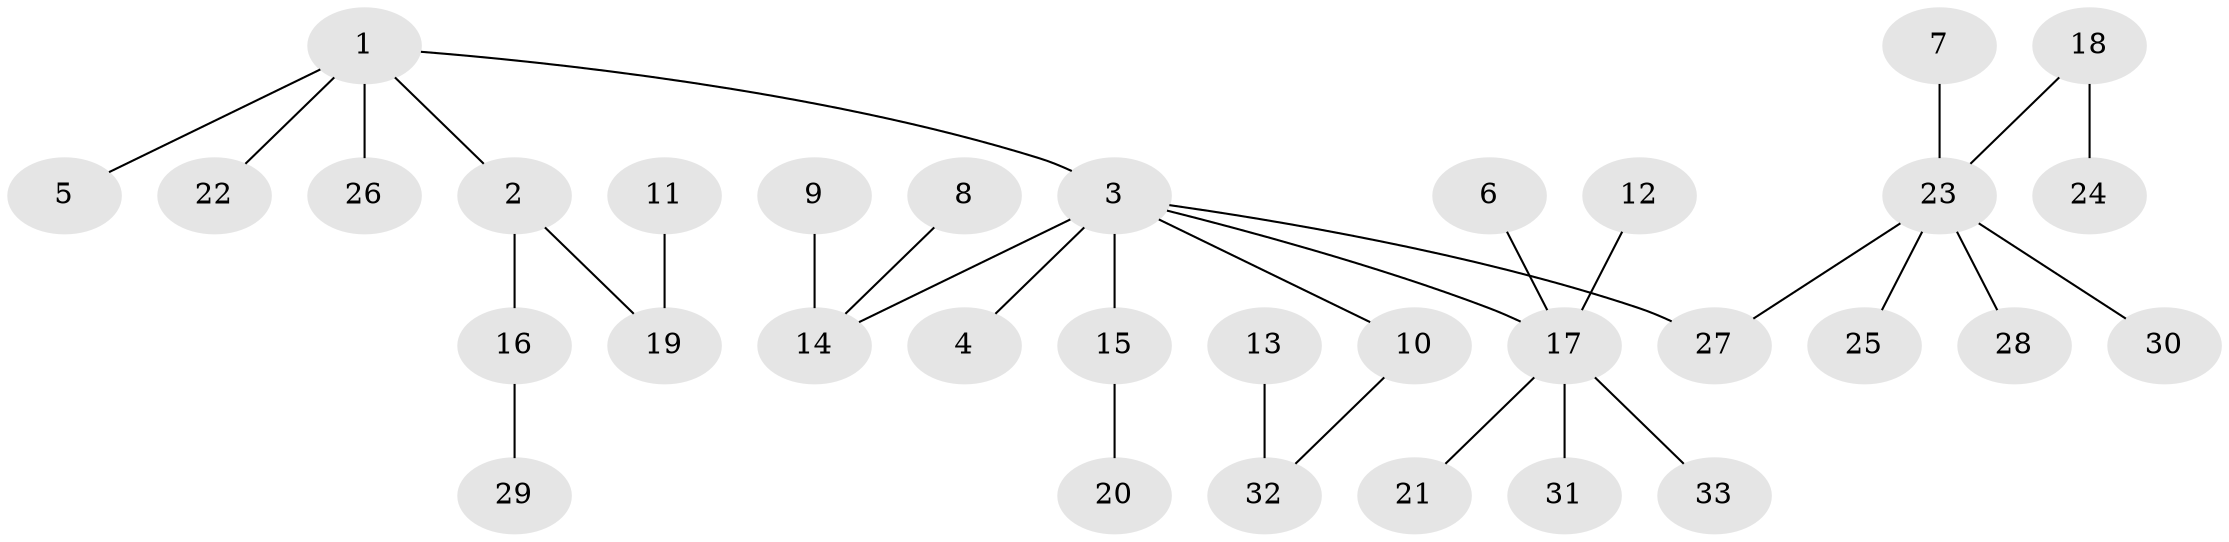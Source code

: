 // original degree distribution, {4: 0.15384615384615385, 3: 0.07692307692307693, 1: 0.5384615384615384, 5: 0.015384615384615385, 2: 0.2, 7: 0.015384615384615385}
// Generated by graph-tools (version 1.1) at 2025/50/03/09/25 03:50:24]
// undirected, 33 vertices, 32 edges
graph export_dot {
graph [start="1"]
  node [color=gray90,style=filled];
  1;
  2;
  3;
  4;
  5;
  6;
  7;
  8;
  9;
  10;
  11;
  12;
  13;
  14;
  15;
  16;
  17;
  18;
  19;
  20;
  21;
  22;
  23;
  24;
  25;
  26;
  27;
  28;
  29;
  30;
  31;
  32;
  33;
  1 -- 2 [weight=1.0];
  1 -- 3 [weight=1.0];
  1 -- 5 [weight=1.0];
  1 -- 22 [weight=1.0];
  1 -- 26 [weight=1.0];
  2 -- 16 [weight=1.0];
  2 -- 19 [weight=1.0];
  3 -- 4 [weight=1.0];
  3 -- 10 [weight=1.0];
  3 -- 14 [weight=1.0];
  3 -- 15 [weight=1.0];
  3 -- 17 [weight=1.0];
  3 -- 27 [weight=1.0];
  6 -- 17 [weight=1.0];
  7 -- 23 [weight=1.0];
  8 -- 14 [weight=1.0];
  9 -- 14 [weight=1.0];
  10 -- 32 [weight=1.0];
  11 -- 19 [weight=1.0];
  12 -- 17 [weight=1.0];
  13 -- 32 [weight=1.0];
  15 -- 20 [weight=1.0];
  16 -- 29 [weight=1.0];
  17 -- 21 [weight=1.0];
  17 -- 31 [weight=1.0];
  17 -- 33 [weight=1.0];
  18 -- 23 [weight=1.0];
  18 -- 24 [weight=1.0];
  23 -- 25 [weight=1.0];
  23 -- 27 [weight=1.0];
  23 -- 28 [weight=1.0];
  23 -- 30 [weight=1.0];
}
